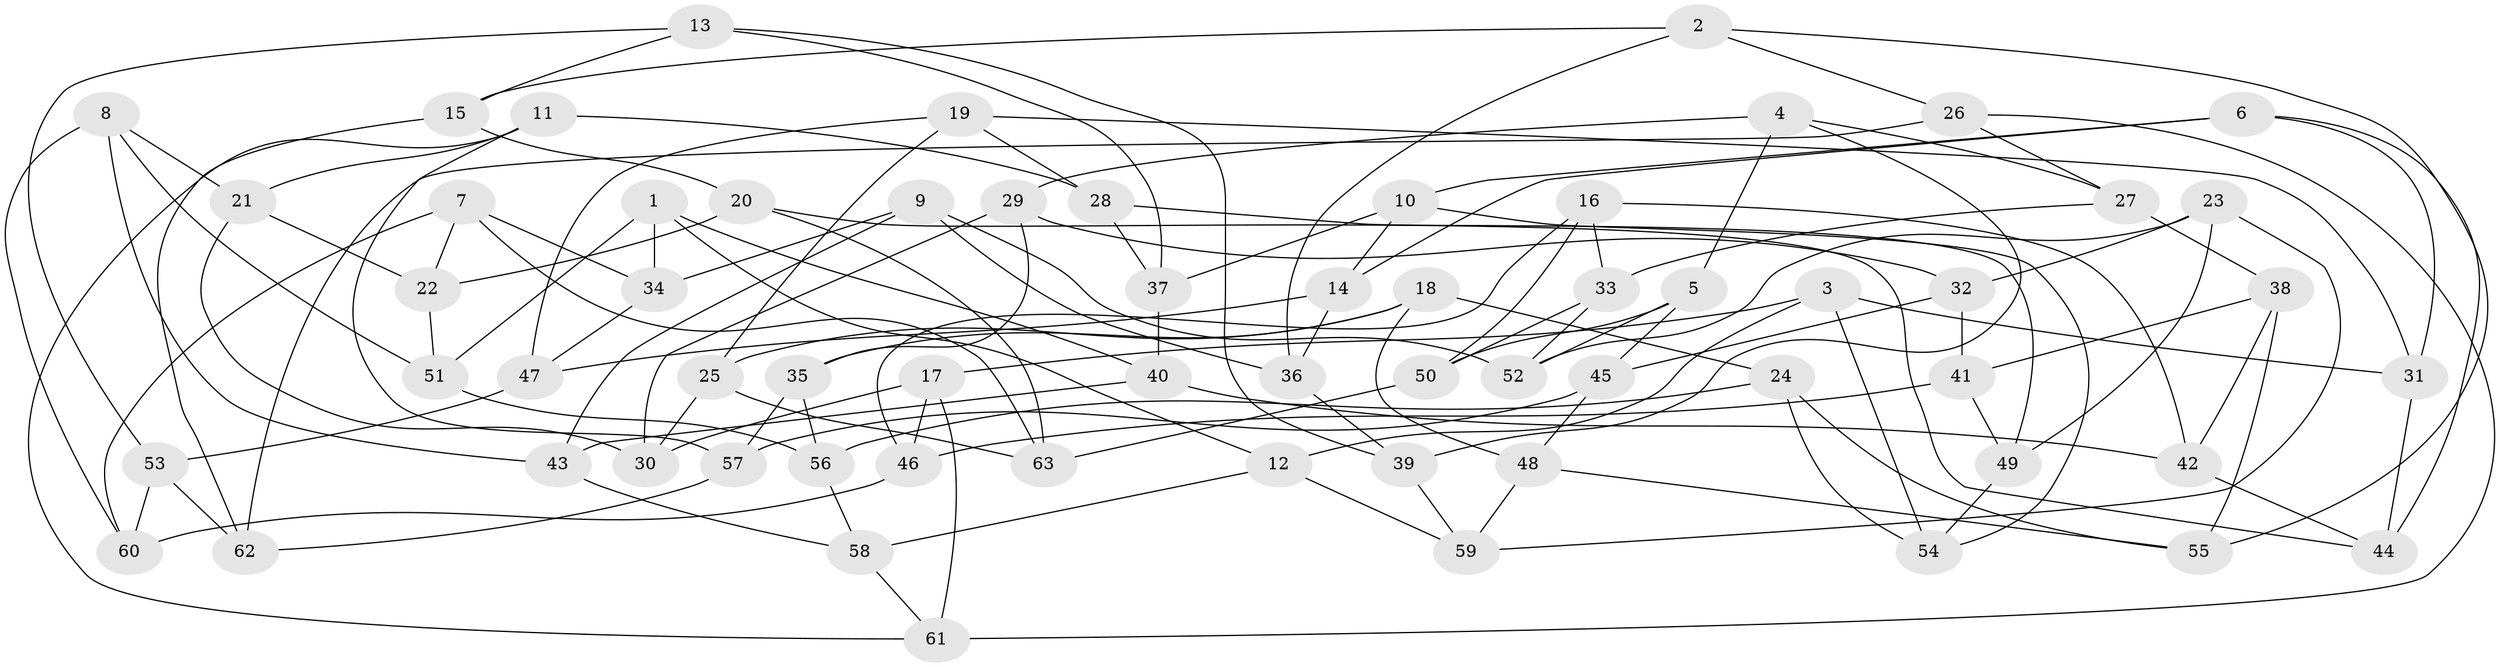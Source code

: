// Generated by graph-tools (version 1.1) at 2025/11/02/27/25 16:11:44]
// undirected, 63 vertices, 126 edges
graph export_dot {
graph [start="1"]
  node [color=gray90,style=filled];
  1;
  2;
  3;
  4;
  5;
  6;
  7;
  8;
  9;
  10;
  11;
  12;
  13;
  14;
  15;
  16;
  17;
  18;
  19;
  20;
  21;
  22;
  23;
  24;
  25;
  26;
  27;
  28;
  29;
  30;
  31;
  32;
  33;
  34;
  35;
  36;
  37;
  38;
  39;
  40;
  41;
  42;
  43;
  44;
  45;
  46;
  47;
  48;
  49;
  50;
  51;
  52;
  53;
  54;
  55;
  56;
  57;
  58;
  59;
  60;
  61;
  62;
  63;
  1 -- 51;
  1 -- 34;
  1 -- 12;
  1 -- 40;
  2 -- 36;
  2 -- 26;
  2 -- 55;
  2 -- 15;
  3 -- 12;
  3 -- 17;
  3 -- 54;
  3 -- 31;
  4 -- 29;
  4 -- 27;
  4 -- 5;
  4 -- 39;
  5 -- 52;
  5 -- 45;
  5 -- 50;
  6 -- 14;
  6 -- 44;
  6 -- 31;
  6 -- 10;
  7 -- 22;
  7 -- 60;
  7 -- 34;
  7 -- 63;
  8 -- 60;
  8 -- 51;
  8 -- 43;
  8 -- 21;
  9 -- 34;
  9 -- 43;
  9 -- 36;
  9 -- 52;
  10 -- 37;
  10 -- 54;
  10 -- 14;
  11 -- 61;
  11 -- 57;
  11 -- 21;
  11 -- 28;
  12 -- 59;
  12 -- 58;
  13 -- 37;
  13 -- 15;
  13 -- 39;
  13 -- 53;
  14 -- 47;
  14 -- 36;
  15 -- 20;
  15 -- 62;
  16 -- 50;
  16 -- 33;
  16 -- 42;
  16 -- 46;
  17 -- 61;
  17 -- 30;
  17 -- 46;
  18 -- 48;
  18 -- 25;
  18 -- 24;
  18 -- 35;
  19 -- 31;
  19 -- 47;
  19 -- 28;
  19 -- 25;
  20 -- 22;
  20 -- 44;
  20 -- 63;
  21 -- 30;
  21 -- 22;
  22 -- 51;
  23 -- 59;
  23 -- 49;
  23 -- 32;
  23 -- 52;
  24 -- 55;
  24 -- 56;
  24 -- 54;
  25 -- 63;
  25 -- 30;
  26 -- 61;
  26 -- 27;
  26 -- 62;
  27 -- 33;
  27 -- 38;
  28 -- 49;
  28 -- 37;
  29 -- 30;
  29 -- 32;
  29 -- 35;
  31 -- 44;
  32 -- 41;
  32 -- 45;
  33 -- 52;
  33 -- 50;
  34 -- 47;
  35 -- 57;
  35 -- 56;
  36 -- 39;
  37 -- 40;
  38 -- 55;
  38 -- 42;
  38 -- 41;
  39 -- 59;
  40 -- 42;
  40 -- 43;
  41 -- 46;
  41 -- 49;
  42 -- 44;
  43 -- 58;
  45 -- 48;
  45 -- 57;
  46 -- 60;
  47 -- 53;
  48 -- 55;
  48 -- 59;
  49 -- 54;
  50 -- 63;
  51 -- 56;
  53 -- 60;
  53 -- 62;
  56 -- 58;
  57 -- 62;
  58 -- 61;
}
